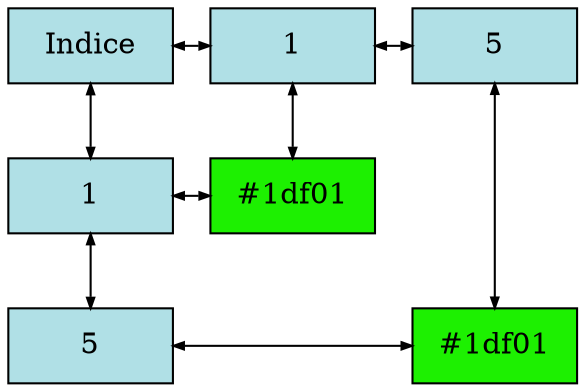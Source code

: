 digraph grafica{
	rankdir=TB;
	rank=same;
	node [shape = box, style=filled, fillcolor = powderblue];
	concentrate=true
subgraph cluster_0 {
		nodo0y0 [  label = "Indice", width = 1.1, group = 0];
		nodo0y1 [  label = "1", width=1.1, group = 0];
		nodo0y5 [  label = "5", width=1.1, group = 0];

		color=white;
}
subgraph cluster_1 {
		nodo1y0 [  label = "1", width=1.1, group = 1];
		nodo1y1 [ label = "#1df01" fillcolor="#1df01", width = 1.1, group = 1];

		color=white;
}
subgraph cluster_5 {
		nodo5y0 [  label = "5", width=1.1, group = 5];
		nodo5y5 [ label = "#1df01" fillcolor="#1df01", width = 1.1, group = 5];

		color=white;
}


		//Conexiones de las columnas
		edge [dir = both, arrowsize=.5]
		nodo0y0 -> nodo0y1 -> nodo0y5;
		nodo1y0 -> nodo1y1;
		nodo5y0 -> nodo5y5;


		//Conexiones de las filas
		rank = same {nodo0y0 -> nodo1y0 -> nodo5y0}
		rank = same {nodo0y1 -> nodo1y1}
		rank = same {nodo0y5 -> nodo5y5}
	}
